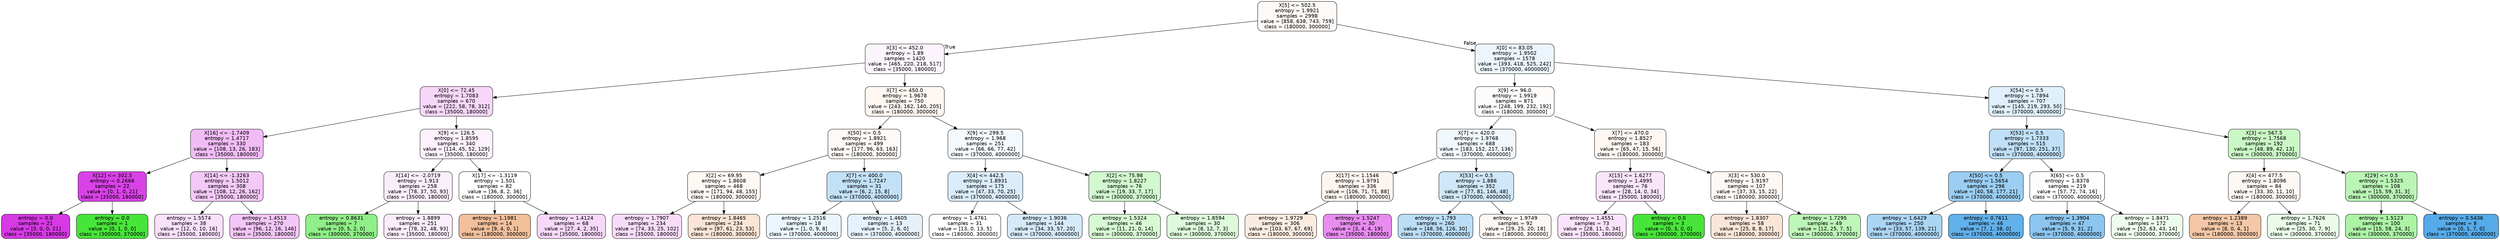 digraph Tree {
node [shape=box, style="filled, rounded", color="black", fontname=helvetica] ;
edge [fontname=helvetica] ;
0 [label="X[5] <= 502.5\nentropy = 1.9921\nsamples = 2998\nvalue = [858, 638, 743, 759]\nclass = (180000, 300000]", fillcolor="#e581390b"] ;
1 [label="X[3] <= 452.0\nentropy = 1.89\nsamples = 1420\nvalue = [465, 220, 218, 517]\nclass = [35000, 180000]", fillcolor="#d739e50e"] ;
0 -> 1 [labeldistance=2.5, labelangle=45, headlabel="True"] ;
2 [label="X[0] <= 72.45\nentropy = 1.7083\nsamples = 670\nvalue = [222, 58, 78, 312]\nclass = [35000, 180000]", fillcolor="#d739e533"] ;
1 -> 2 ;
3 [label="X[16] <= -1.7409\nentropy = 1.4717\nsamples = 330\nvalue = [108, 13, 26, 183]\nclass = [35000, 180000]", fillcolor="#d739e556"] ;
2 -> 3 ;
4 [label="X[12] <= 302.5\nentropy = 0.2668\nsamples = 22\nvalue = [0, 1, 0, 21]\nclass = [35000, 180000]", fillcolor="#d739e5f3"] ;
3 -> 4 ;
5 [label="entropy = 0.0\nsamples = 21\nvalue = [0, 0, 0, 21]\nclass = [35000, 180000]", fillcolor="#d739e5ff"] ;
4 -> 5 ;
6 [label="entropy = 0.0\nsamples = 1\nvalue = [0, 1, 0, 0]\nclass = (300000, 370000]", fillcolor="#47e539ff"] ;
4 -> 6 ;
7 [label="X[14] <= -1.3263\nentropy = 1.5012\nsamples = 308\nvalue = [108, 12, 26, 162]\nclass = [35000, 180000]", fillcolor="#d739e545"] ;
3 -> 7 ;
8 [label="entropy = 1.5574\nsamples = 38\nvalue = [12, 0, 10, 16]\nclass = [35000, 180000]", fillcolor="#d739e527"] ;
7 -> 8 ;
9 [label="entropy = 1.4513\nsamples = 270\nvalue = [96, 12, 16, 146]\nclass = [35000, 180000]", fillcolor="#d739e549"] ;
7 -> 9 ;
10 [label="X[9] <= 126.5\nentropy = 1.8595\nsamples = 340\nvalue = [114, 45, 52, 129]\nclass = [35000, 180000]", fillcolor="#d739e511"] ;
2 -> 10 ;
11 [label="X[14] <= -2.0719\nentropy = 1.913\nsamples = 258\nvalue = [78, 37, 50, 93]\nclass = [35000, 180000]", fillcolor="#d739e515"] ;
10 -> 11 ;
12 [label="entropy = 0.8631\nsamples = 7\nvalue = [0, 5, 2, 0]\nclass = (300000, 370000]", fillcolor="#47e53999"] ;
11 -> 12 ;
13 [label="entropy = 1.8899\nsamples = 251\nvalue = [78, 32, 48, 93]\nclass = [35000, 180000]", fillcolor="#d739e516"] ;
11 -> 13 ;
14 [label="X[17] <= -1.3119\nentropy = 1.501\nsamples = 82\nvalue = [36, 8, 2, 36]\nclass = (180000, 300000]", fillcolor="#e5813900"] ;
10 -> 14 ;
15 [label="entropy = 1.1981\nsamples = 14\nvalue = [9, 4, 0, 1]\nclass = (180000, 300000]", fillcolor="#e5813980"] ;
14 -> 15 ;
16 [label="entropy = 1.4124\nsamples = 68\nvalue = [27, 4, 2, 35]\nclass = [35000, 180000]", fillcolor="#d739e532"] ;
14 -> 16 ;
17 [label="X[7] <= 450.0\nentropy = 1.9678\nsamples = 750\nvalue = [243, 162, 140, 205]\nclass = (180000, 300000]", fillcolor="#e5813912"] ;
1 -> 17 ;
18 [label="X[50] <= 0.5\nentropy = 1.8921\nsamples = 499\nvalue = [177, 96, 63, 163]\nclass = (180000, 300000]", fillcolor="#e581390b"] ;
17 -> 18 ;
19 [label="X[2] <= 69.95\nentropy = 1.8608\nsamples = 468\nvalue = [171, 94, 48, 155]\nclass = (180000, 300000]", fillcolor="#e581390d"] ;
18 -> 19 ;
20 [label="entropy = 1.7907\nsamples = 234\nvalue = [74, 33, 25, 102]\nclass = [35000, 180000]", fillcolor="#d739e52d"] ;
19 -> 20 ;
21 [label="entropy = 1.8465\nsamples = 234\nvalue = [97, 61, 23, 53]\nclass = (180000, 300000]", fillcolor="#e5813935"] ;
19 -> 21 ;
22 [label="X[7] <= 400.0\nentropy = 1.7247\nsamples = 31\nvalue = [6, 2, 15, 8]\nclass = (370000, 4000000]", fillcolor="#399de54e"] ;
18 -> 22 ;
23 [label="entropy = 1.2516\nsamples = 18\nvalue = [1, 0, 9, 8]\nclass = (370000, 4000000]", fillcolor="#399de51a"] ;
22 -> 23 ;
24 [label="entropy = 1.4605\nsamples = 13\nvalue = [5, 2, 6, 0]\nclass = (370000, 4000000]", fillcolor="#399de520"] ;
22 -> 24 ;
25 [label="X[9] <= 299.5\nentropy = 1.968\nsamples = 251\nvalue = [66, 66, 77, 42]\nclass = (370000, 4000000]", fillcolor="#399de50f"] ;
17 -> 25 ;
26 [label="X[4] <= 442.5\nentropy = 1.8931\nsamples = 175\nvalue = [47, 33, 70, 25]\nclass = (370000, 4000000]", fillcolor="#399de52e"] ;
25 -> 26 ;
27 [label="entropy = 1.4761\nsamples = 31\nvalue = [13, 0, 13, 5]\nclass = (180000, 300000]", fillcolor="#e5813900"] ;
26 -> 27 ;
28 [label="entropy = 1.9036\nsamples = 144\nvalue = [34, 33, 57, 20]\nclass = (370000, 4000000]", fillcolor="#399de535"] ;
26 -> 28 ;
29 [label="X[2] <= 75.98\nentropy = 1.8227\nsamples = 76\nvalue = [19, 33, 7, 17]\nclass = (300000, 370000]", fillcolor="#47e5393f"] ;
25 -> 29 ;
30 [label="entropy = 1.5324\nsamples = 46\nvalue = [11, 21, 0, 14]\nclass = (300000, 370000]", fillcolor="#47e53938"] ;
29 -> 30 ;
31 [label="entropy = 1.8594\nsamples = 30\nvalue = [8, 12, 7, 3]\nclass = (300000, 370000]", fillcolor="#47e5392e"] ;
29 -> 31 ;
32 [label="X[0] <= 83.05\nentropy = 1.9502\nsamples = 1578\nvalue = [393, 418, 525, 242]\nclass = (370000, 4000000]", fillcolor="#399de518"] ;
0 -> 32 [labeldistance=2.5, labelangle=-45, headlabel="False"] ;
33 [label="X[9] <= 96.0\nentropy = 1.9919\nsamples = 871\nvalue = [248, 199, 232, 192]\nclass = (180000, 300000]", fillcolor="#e5813906"] ;
32 -> 33 ;
34 [label="X[7] <= 420.0\nentropy = 1.9768\nsamples = 688\nvalue = [183, 152, 217, 136]\nclass = (370000, 4000000]", fillcolor="#399de511"] ;
33 -> 34 ;
35 [label="X[17] <= 1.1546\nentropy = 1.9791\nsamples = 336\nvalue = [106, 71, 71, 88]\nclass = (180000, 300000]", fillcolor="#e5813913"] ;
34 -> 35 ;
36 [label="entropy = 1.9729\nsamples = 306\nvalue = [103, 67, 67, 69]\nclass = (180000, 300000]", fillcolor="#e5813925"] ;
35 -> 36 ;
37 [label="entropy = 1.5247\nsamples = 30\nvalue = [3, 4, 4, 19]\nclass = [35000, 180000]", fillcolor="#d739e593"] ;
35 -> 37 ;
38 [label="X[53] <= 0.5\nentropy = 1.886\nsamples = 352\nvalue = [77, 81, 146, 48]\nclass = (370000, 4000000]", fillcolor="#399de53d"] ;
34 -> 38 ;
39 [label="entropy = 1.793\nsamples = 260\nvalue = [48, 56, 126, 30]\nclass = (370000, 4000000]", fillcolor="#399de557"] ;
38 -> 39 ;
40 [label="entropy = 1.9749\nsamples = 92\nvalue = [29, 25, 20, 18]\nclass = (180000, 300000]", fillcolor="#e581390f"] ;
38 -> 40 ;
41 [label="X[7] <= 470.0\nentropy = 1.8527\nsamples = 183\nvalue = [65, 47, 15, 56]\nclass = (180000, 300000]", fillcolor="#e5813912"] ;
33 -> 41 ;
42 [label="X[15] <= 1.6277\nentropy = 1.4995\nsamples = 76\nvalue = [28, 14, 0, 34]\nclass = [35000, 180000]", fillcolor="#d739e520"] ;
41 -> 42 ;
43 [label="entropy = 1.4551\nsamples = 73\nvalue = [28, 11, 0, 34]\nclass = [35000, 180000]", fillcolor="#d739e522"] ;
42 -> 43 ;
44 [label="entropy = 0.0\nsamples = 3\nvalue = [0, 3, 0, 0]\nclass = (300000, 370000]", fillcolor="#47e539ff"] ;
42 -> 44 ;
45 [label="X[3] <= 530.0\nentropy = 1.9197\nsamples = 107\nvalue = [37, 33, 15, 22]\nclass = (180000, 300000]", fillcolor="#e581390e"] ;
41 -> 45 ;
46 [label="entropy = 1.8307\nsamples = 58\nvalue = [25, 8, 8, 17]\nclass = (180000, 300000]", fillcolor="#e5813932"] ;
45 -> 46 ;
47 [label="entropy = 1.7295\nsamples = 49\nvalue = [12, 25, 7, 5]\nclass = (300000, 370000]", fillcolor="#47e5395a"] ;
45 -> 47 ;
48 [label="X[54] <= 0.5\nentropy = 1.7894\nsamples = 707\nvalue = [145, 219, 293, 50]\nclass = (370000, 4000000]", fillcolor="#399de527"] ;
32 -> 48 ;
49 [label="X[53] <= 0.5\nentropy = 1.7333\nsamples = 515\nvalue = [97, 130, 251, 37]\nclass = (370000, 4000000]", fillcolor="#399de550"] ;
48 -> 49 ;
50 [label="X[50] <= 0.5\nentropy = 1.5654\nsamples = 296\nvalue = [40, 58, 177, 21]\nclass = (370000, 4000000]", fillcolor="#399de580"] ;
49 -> 50 ;
51 [label="entropy = 1.6429\nsamples = 250\nvalue = [33, 57, 139, 21]\nclass = (370000, 4000000]", fillcolor="#399de56c"] ;
50 -> 51 ;
52 [label="entropy = 0.7611\nsamples = 46\nvalue = [7, 1, 38, 0]\nclass = (370000, 4000000]", fillcolor="#399de5cb"] ;
50 -> 52 ;
53 [label="X[65] <= 0.5\nentropy = 1.8378\nsamples = 219\nvalue = [57, 72, 74, 16]\nclass = (370000, 4000000]", fillcolor="#399de503"] ;
49 -> 53 ;
54 [label="entropy = 1.3904\nsamples = 47\nvalue = [5, 9, 31, 2]\nclass = (370000, 4000000]", fillcolor="#399de594"] ;
53 -> 54 ;
55 [label="entropy = 1.8471\nsamples = 172\nvalue = [52, 63, 43, 14]\nclass = (300000, 370000]", fillcolor="#47e53917"] ;
53 -> 55 ;
56 [label="X[3] <= 567.5\nentropy = 1.7568\nsamples = 192\nvalue = [48, 89, 42, 13]\nclass = (300000, 370000]", fillcolor="#47e53949"] ;
48 -> 56 ;
57 [label="X[4] <= 477.5\nentropy = 1.8096\nsamples = 84\nvalue = [33, 30, 11, 10]\nclass = (180000, 300000]", fillcolor="#e581390e"] ;
56 -> 57 ;
58 [label="entropy = 1.2389\nsamples = 13\nvalue = [8, 0, 4, 1]\nclass = (180000, 300000]", fillcolor="#e5813971"] ;
57 -> 58 ;
59 [label="entropy = 1.7626\nsamples = 71\nvalue = [25, 30, 7, 9]\nclass = (300000, 370000]", fillcolor="#47e5391c"] ;
57 -> 59 ;
60 [label="X[29] <= 0.5\nentropy = 1.5325\nsamples = 108\nvalue = [15, 59, 31, 3]\nclass = (300000, 370000]", fillcolor="#47e5395d"] ;
56 -> 60 ;
61 [label="entropy = 1.5123\nsamples = 100\nvalue = [15, 58, 24, 3]\nclass = (300000, 370000]", fillcolor="#47e53972"] ;
60 -> 61 ;
62 [label="entropy = 0.5436\nsamples = 8\nvalue = [0, 1, 7, 0]\nclass = (370000, 4000000]", fillcolor="#399de5db"] ;
60 -> 62 ;
}